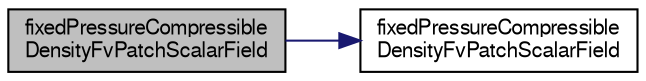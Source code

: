 digraph "fixedPressureCompressibleDensityFvPatchScalarField"
{
  bgcolor="transparent";
  edge [fontname="FreeSans",fontsize="10",labelfontname="FreeSans",labelfontsize="10"];
  node [fontname="FreeSans",fontsize="10",shape=record];
  rankdir="LR";
  Node7 [label="fixedPressureCompressible\lDensityFvPatchScalarField",height=0.2,width=0.4,color="black", fillcolor="grey75", style="filled", fontcolor="black"];
  Node7 -> Node8 [color="midnightblue",fontsize="10",style="solid",fontname="FreeSans"];
  Node8 [label="fixedPressureCompressible\lDensityFvPatchScalarField",height=0.2,width=0.4,color="black",URL="$a22122.html#a71f36fcd62de5017edcec711f13c2bae",tooltip="Construct from patch and internal field. "];
}
